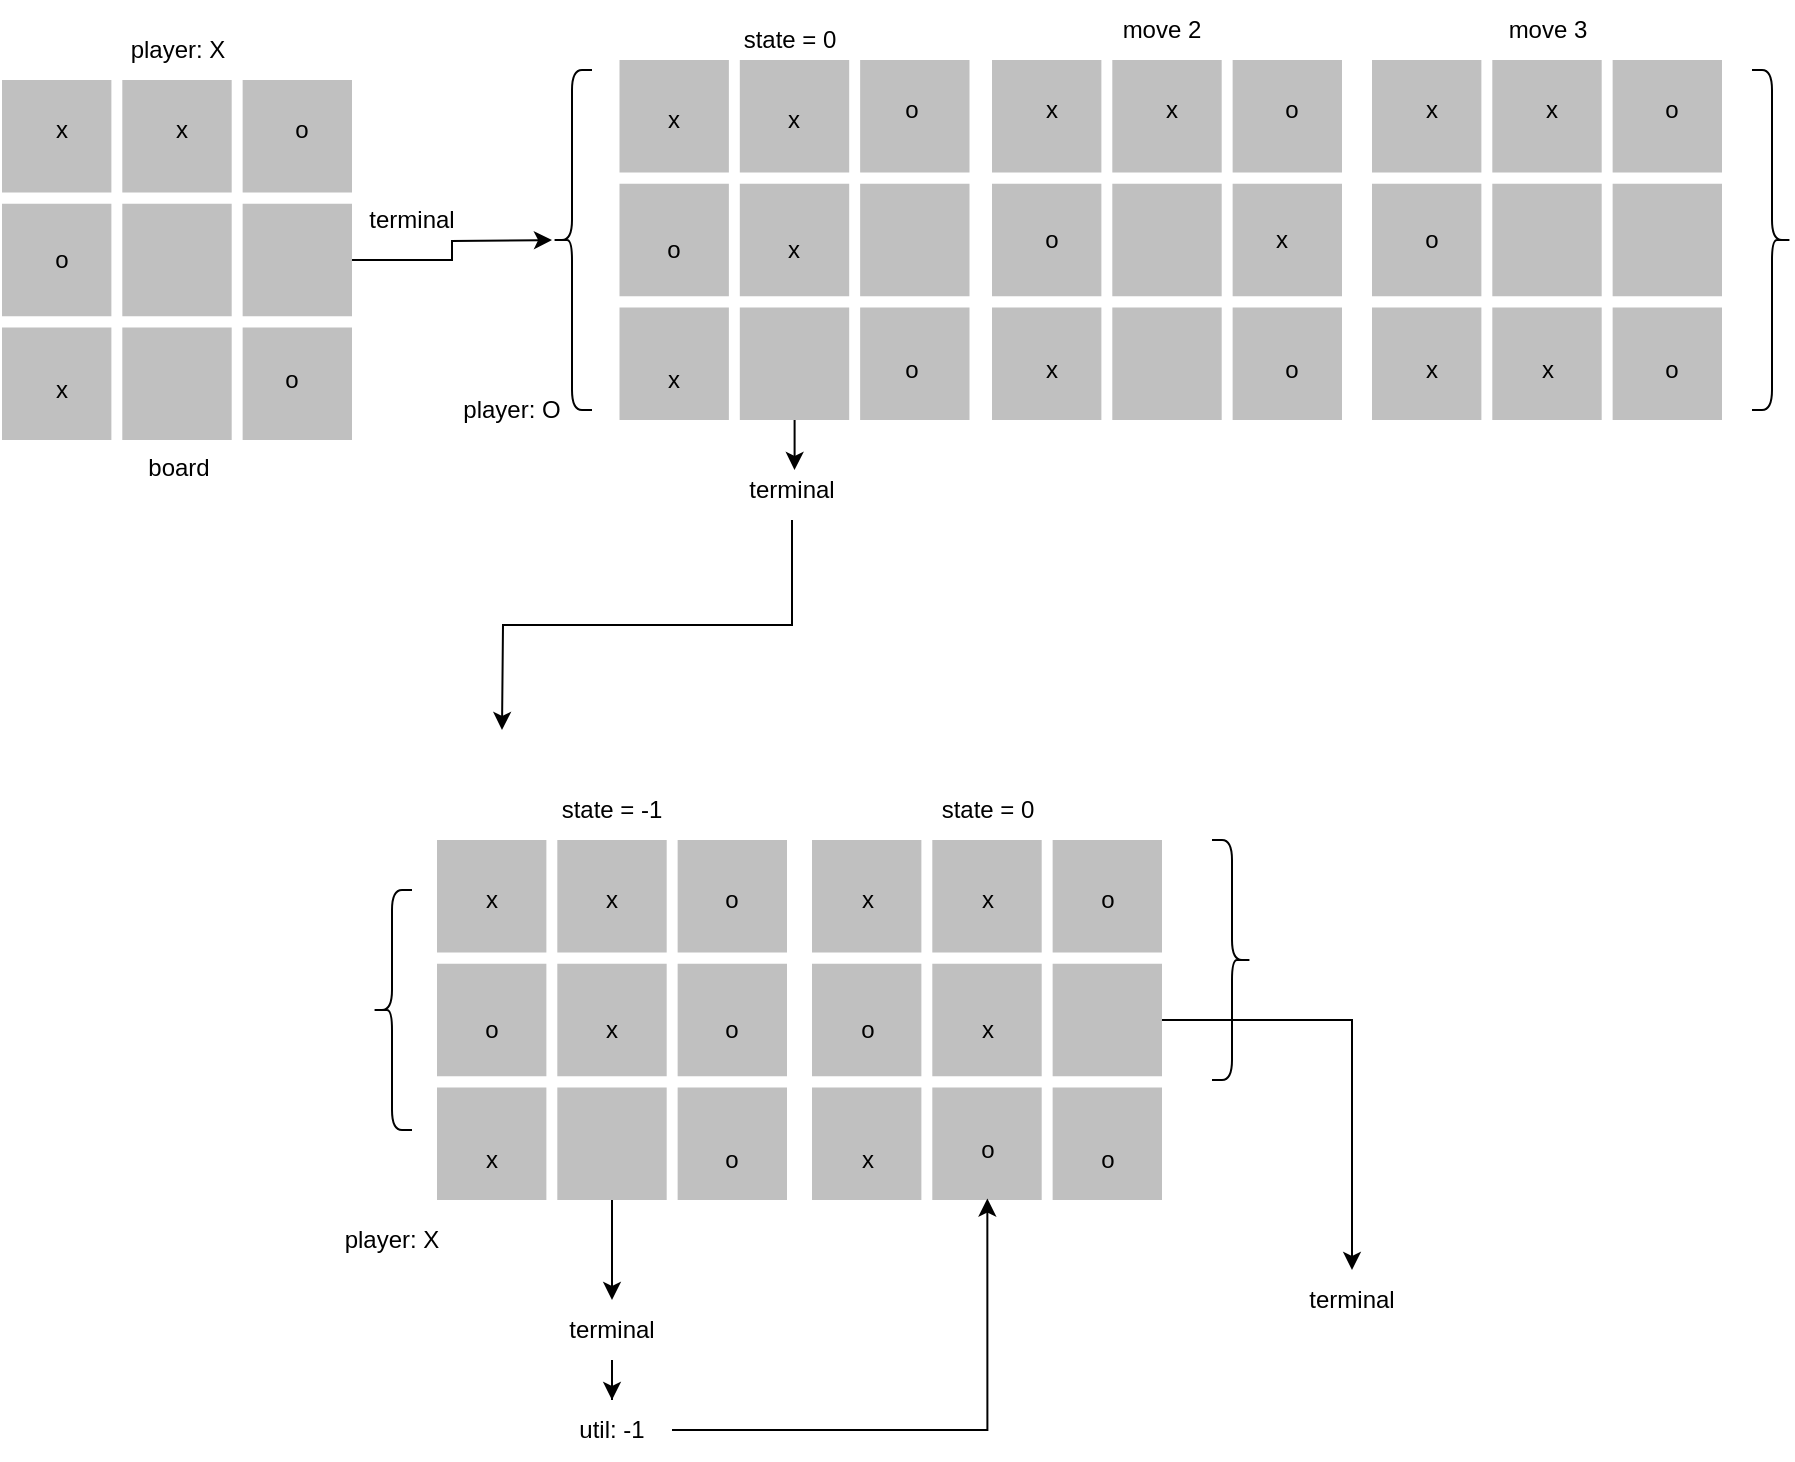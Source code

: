 <mxfile version="26.2.1">
  <diagram name="Page-1" id="LFbDRr5_4vBjDH5NYO4K">
    <mxGraphModel dx="907" dy="1769" grid="1" gridSize="10" guides="1" tooltips="1" connect="1" arrows="1" fold="1" page="1" pageScale="1" pageWidth="827" pageHeight="1169" math="0" shadow="0">
      <root>
        <mxCell id="0" />
        <mxCell id="1" parent="0" />
        <mxCell id="EiX379YbZH6JgzPMB9vZ-17" style="edgeStyle=orthogonalEdgeStyle;rounded=0;orthogonalLoop=1;jettySize=auto;html=1;" edge="1" parent="1" source="EiX379YbZH6JgzPMB9vZ-3">
          <mxGeometry relative="1" as="geometry">
            <mxPoint x="280" y="100" as="targetPoint" />
          </mxGeometry>
        </mxCell>
        <mxCell id="EiX379YbZH6JgzPMB9vZ-3" value="board" style="html=1;verticalLabelPosition=bottom;labelBackgroundColor=#ffffff;verticalAlign=top;shadow=0;dashed=0;strokeWidth=1;shape=mxgraph.ios7ui.iconGrid;fillColor=#c0c0c0;gridSize=3,3;" vertex="1" parent="1">
          <mxGeometry x="5" y="20" width="175" height="180" as="geometry" />
        </mxCell>
        <mxCell id="EiX379YbZH6JgzPMB9vZ-4" value="x" style="text;strokeColor=none;align=center;fillColor=none;html=1;verticalAlign=middle;whiteSpace=wrap;rounded=0;" vertex="1" parent="1">
          <mxGeometry x="65" y="30" width="60" height="30" as="geometry" />
        </mxCell>
        <mxCell id="EiX379YbZH6JgzPMB9vZ-5" value="x" style="text;strokeColor=none;align=center;fillColor=none;html=1;verticalAlign=middle;whiteSpace=wrap;rounded=0;" vertex="1" parent="1">
          <mxGeometry x="5" y="30" width="60" height="30" as="geometry" />
        </mxCell>
        <mxCell id="EiX379YbZH6JgzPMB9vZ-6" value="o" style="text;strokeColor=none;align=center;fillColor=none;html=1;verticalAlign=middle;whiteSpace=wrap;rounded=0;" vertex="1" parent="1">
          <mxGeometry x="125" y="30" width="60" height="30" as="geometry" />
        </mxCell>
        <mxCell id="EiX379YbZH6JgzPMB9vZ-7" value="o" style="text;strokeColor=none;align=center;fillColor=none;html=1;verticalAlign=middle;whiteSpace=wrap;rounded=0;" vertex="1" parent="1">
          <mxGeometry x="5" y="85" width="60" height="50" as="geometry" />
        </mxCell>
        <mxCell id="EiX379YbZH6JgzPMB9vZ-8" value="x" style="text;strokeColor=none;align=center;fillColor=none;html=1;verticalAlign=middle;whiteSpace=wrap;rounded=0;" vertex="1" parent="1">
          <mxGeometry x="5" y="160" width="60" height="30" as="geometry" />
        </mxCell>
        <mxCell id="EiX379YbZH6JgzPMB9vZ-9" value="o" style="text;strokeColor=none;align=center;fillColor=none;html=1;verticalAlign=middle;whiteSpace=wrap;rounded=0;" vertex="1" parent="1">
          <mxGeometry x="120" y="155" width="60" height="30" as="geometry" />
        </mxCell>
        <mxCell id="EiX379YbZH6JgzPMB9vZ-63" style="edgeStyle=orthogonalEdgeStyle;rounded=0;orthogonalLoop=1;jettySize=auto;html=1;exitX=0.5;exitY=1;exitDx=0;exitDy=0;" edge="1" parent="1" source="EiX379YbZH6JgzPMB9vZ-64">
          <mxGeometry relative="1" as="geometry">
            <mxPoint x="255" y="345" as="targetPoint" />
            <mxPoint x="315.0" y="300" as="sourcePoint" />
          </mxGeometry>
        </mxCell>
        <mxCell id="EiX379YbZH6JgzPMB9vZ-10" value="" style="html=1;verticalLabelPosition=bottom;labelBackgroundColor=#ffffff;verticalAlign=top;shadow=0;dashed=0;strokeWidth=1;shape=mxgraph.ios7ui.iconGrid;fillColor=#c0c0c0;gridSize=3,3;" vertex="1" parent="1">
          <mxGeometry x="313.75" y="10" width="175" height="180" as="geometry" />
        </mxCell>
        <mxCell id="EiX379YbZH6JgzPMB9vZ-11" value="x" style="text;strokeColor=none;align=center;fillColor=none;html=1;verticalAlign=middle;whiteSpace=wrap;rounded=0;" vertex="1" parent="1">
          <mxGeometry x="371.25" y="25" width="60" height="30" as="geometry" />
        </mxCell>
        <mxCell id="EiX379YbZH6JgzPMB9vZ-12" value="x" style="text;strokeColor=none;align=center;fillColor=none;html=1;verticalAlign=middle;whiteSpace=wrap;rounded=0;" vertex="1" parent="1">
          <mxGeometry x="311.25" y="25" width="60" height="30" as="geometry" />
        </mxCell>
        <mxCell id="EiX379YbZH6JgzPMB9vZ-13" value="o" style="text;strokeColor=none;align=center;fillColor=none;html=1;verticalAlign=middle;whiteSpace=wrap;rounded=0;" vertex="1" parent="1">
          <mxGeometry x="430" y="20" width="60" height="30" as="geometry" />
        </mxCell>
        <mxCell id="EiX379YbZH6JgzPMB9vZ-14" value="o" style="text;strokeColor=none;align=center;fillColor=none;html=1;verticalAlign=middle;whiteSpace=wrap;rounded=0;" vertex="1" parent="1">
          <mxGeometry x="311.25" y="80" width="60" height="50" as="geometry" />
        </mxCell>
        <mxCell id="EiX379YbZH6JgzPMB9vZ-15" value="x" style="text;strokeColor=none;align=center;fillColor=none;html=1;verticalAlign=middle;whiteSpace=wrap;rounded=0;" vertex="1" parent="1">
          <mxGeometry x="311.25" y="155" width="60" height="30" as="geometry" />
        </mxCell>
        <mxCell id="EiX379YbZH6JgzPMB9vZ-16" value="o" style="text;strokeColor=none;align=center;fillColor=none;html=1;verticalAlign=middle;whiteSpace=wrap;rounded=0;" vertex="1" parent="1">
          <mxGeometry x="430" y="150" width="60" height="30" as="geometry" />
        </mxCell>
        <mxCell id="EiX379YbZH6JgzPMB9vZ-18" value="x" style="text;strokeColor=none;align=center;fillColor=none;html=1;verticalAlign=middle;whiteSpace=wrap;rounded=0;" vertex="1" parent="1">
          <mxGeometry x="371.25" y="90" width="60" height="30" as="geometry" />
        </mxCell>
        <mxCell id="EiX379YbZH6JgzPMB9vZ-19" value="&lt;font style=&quot;color: light-dark(rgb(0, 0, 0), rgb(204, 0, 0));&quot;&gt;terminal&lt;/font&gt;" style="text;strokeColor=none;align=center;fillColor=none;html=1;verticalAlign=middle;whiteSpace=wrap;rounded=0;" vertex="1" parent="1">
          <mxGeometry x="180" y="75" width="60" height="30" as="geometry" />
        </mxCell>
        <mxCell id="EiX379YbZH6JgzPMB9vZ-20" value="" style="shape=curlyBracket;whiteSpace=wrap;html=1;rounded=1;labelPosition=left;verticalLabelPosition=middle;align=right;verticalAlign=middle;size=0.5;" vertex="1" parent="1">
          <mxGeometry x="280" y="15" width="20" height="170" as="geometry" />
        </mxCell>
        <mxCell id="EiX379YbZH6JgzPMB9vZ-21" value="" style="html=1;verticalLabelPosition=bottom;labelBackgroundColor=#ffffff;verticalAlign=top;shadow=0;dashed=0;strokeWidth=1;shape=mxgraph.ios7ui.iconGrid;fillColor=#c0c0c0;gridSize=3,3;" vertex="1" parent="1">
          <mxGeometry x="500" y="10" width="175" height="180" as="geometry" />
        </mxCell>
        <mxCell id="EiX379YbZH6JgzPMB9vZ-22" value="x" style="text;strokeColor=none;align=center;fillColor=none;html=1;verticalAlign=middle;whiteSpace=wrap;rounded=0;" vertex="1" parent="1">
          <mxGeometry x="560" y="20" width="60" height="30" as="geometry" />
        </mxCell>
        <mxCell id="EiX379YbZH6JgzPMB9vZ-23" value="x" style="text;strokeColor=none;align=center;fillColor=none;html=1;verticalAlign=middle;whiteSpace=wrap;rounded=0;" vertex="1" parent="1">
          <mxGeometry x="500" y="20" width="60" height="30" as="geometry" />
        </mxCell>
        <mxCell id="EiX379YbZH6JgzPMB9vZ-24" value="o" style="text;strokeColor=none;align=center;fillColor=none;html=1;verticalAlign=middle;whiteSpace=wrap;rounded=0;" vertex="1" parent="1">
          <mxGeometry x="620" y="20" width="60" height="30" as="geometry" />
        </mxCell>
        <mxCell id="EiX379YbZH6JgzPMB9vZ-25" value="o" style="text;strokeColor=none;align=center;fillColor=none;html=1;verticalAlign=middle;whiteSpace=wrap;rounded=0;" vertex="1" parent="1">
          <mxGeometry x="500" y="75" width="60" height="50" as="geometry" />
        </mxCell>
        <mxCell id="EiX379YbZH6JgzPMB9vZ-26" value="x" style="text;strokeColor=none;align=center;fillColor=none;html=1;verticalAlign=middle;whiteSpace=wrap;rounded=0;" vertex="1" parent="1">
          <mxGeometry x="500" y="150" width="60" height="30" as="geometry" />
        </mxCell>
        <mxCell id="EiX379YbZH6JgzPMB9vZ-27" value="o" style="text;strokeColor=none;align=center;fillColor=none;html=1;verticalAlign=middle;whiteSpace=wrap;rounded=0;" vertex="1" parent="1">
          <mxGeometry x="620" y="150" width="60" height="30" as="geometry" />
        </mxCell>
        <mxCell id="EiX379YbZH6JgzPMB9vZ-28" value="x" style="text;strokeColor=none;align=center;fillColor=none;html=1;verticalAlign=middle;whiteSpace=wrap;rounded=0;" vertex="1" parent="1">
          <mxGeometry x="615" y="85" width="60" height="30" as="geometry" />
        </mxCell>
        <mxCell id="EiX379YbZH6JgzPMB9vZ-46" value="" style="html=1;verticalLabelPosition=bottom;labelBackgroundColor=#ffffff;verticalAlign=top;shadow=0;dashed=0;strokeWidth=1;shape=mxgraph.ios7ui.iconGrid;fillColor=#c0c0c0;gridSize=3,3;" vertex="1" parent="1">
          <mxGeometry x="690" y="10" width="175" height="180" as="geometry" />
        </mxCell>
        <mxCell id="EiX379YbZH6JgzPMB9vZ-47" value="x" style="text;strokeColor=none;align=center;fillColor=none;html=1;verticalAlign=middle;whiteSpace=wrap;rounded=0;" vertex="1" parent="1">
          <mxGeometry x="750" y="20" width="60" height="30" as="geometry" />
        </mxCell>
        <mxCell id="EiX379YbZH6JgzPMB9vZ-48" value="x" style="text;strokeColor=none;align=center;fillColor=none;html=1;verticalAlign=middle;whiteSpace=wrap;rounded=0;" vertex="1" parent="1">
          <mxGeometry x="690" y="20" width="60" height="30" as="geometry" />
        </mxCell>
        <mxCell id="EiX379YbZH6JgzPMB9vZ-49" value="o" style="text;strokeColor=none;align=center;fillColor=none;html=1;verticalAlign=middle;whiteSpace=wrap;rounded=0;" vertex="1" parent="1">
          <mxGeometry x="810" y="20" width="60" height="30" as="geometry" />
        </mxCell>
        <mxCell id="EiX379YbZH6JgzPMB9vZ-50" value="o" style="text;strokeColor=none;align=center;fillColor=none;html=1;verticalAlign=middle;whiteSpace=wrap;rounded=0;" vertex="1" parent="1">
          <mxGeometry x="690" y="75" width="60" height="50" as="geometry" />
        </mxCell>
        <mxCell id="EiX379YbZH6JgzPMB9vZ-51" value="x" style="text;strokeColor=none;align=center;fillColor=none;html=1;verticalAlign=middle;whiteSpace=wrap;rounded=0;" vertex="1" parent="1">
          <mxGeometry x="690" y="150" width="60" height="30" as="geometry" />
        </mxCell>
        <mxCell id="EiX379YbZH6JgzPMB9vZ-52" value="o" style="text;strokeColor=none;align=center;fillColor=none;html=1;verticalAlign=middle;whiteSpace=wrap;rounded=0;" vertex="1" parent="1">
          <mxGeometry x="810" y="150" width="60" height="30" as="geometry" />
        </mxCell>
        <mxCell id="EiX379YbZH6JgzPMB9vZ-53" value="x" style="text;strokeColor=none;align=center;fillColor=none;html=1;verticalAlign=middle;whiteSpace=wrap;rounded=0;" vertex="1" parent="1">
          <mxGeometry x="747.5" y="150" width="60" height="30" as="geometry" />
        </mxCell>
        <mxCell id="EiX379YbZH6JgzPMB9vZ-54" value="" style="shape=curlyBracket;whiteSpace=wrap;html=1;rounded=1;flipH=1;labelPosition=right;verticalLabelPosition=middle;align=left;verticalAlign=middle;" vertex="1" parent="1">
          <mxGeometry x="880" y="15" width="20" height="170" as="geometry" />
        </mxCell>
        <mxCell id="EiX379YbZH6JgzPMB9vZ-55" value="player: X" style="text;strokeColor=none;align=center;fillColor=none;html=1;verticalAlign=middle;whiteSpace=wrap;rounded=0;" vertex="1" parent="1">
          <mxGeometry x="62.5" y="-10" width="60" height="30" as="geometry" />
        </mxCell>
        <mxCell id="EiX379YbZH6JgzPMB9vZ-56" value="player: O" style="text;strokeColor=none;align=center;fillColor=none;html=1;verticalAlign=middle;whiteSpace=wrap;rounded=0;" vertex="1" parent="1">
          <mxGeometry x="230" y="170" width="60" height="30" as="geometry" />
        </mxCell>
        <mxCell id="EiX379YbZH6JgzPMB9vZ-60" value="state = 0" style="text;strokeColor=none;align=center;fillColor=none;html=1;verticalAlign=middle;whiteSpace=wrap;rounded=0;" vertex="1" parent="1">
          <mxGeometry x="368.75" y="-15" width="60" height="30" as="geometry" />
        </mxCell>
        <mxCell id="EiX379YbZH6JgzPMB9vZ-61" value="move 2" style="text;strokeColor=none;align=center;fillColor=none;html=1;verticalAlign=middle;whiteSpace=wrap;rounded=0;" vertex="1" parent="1">
          <mxGeometry x="555" y="-20" width="60" height="30" as="geometry" />
        </mxCell>
        <mxCell id="EiX379YbZH6JgzPMB9vZ-62" value="move 3" style="text;strokeColor=none;align=center;fillColor=none;html=1;verticalAlign=middle;whiteSpace=wrap;rounded=0;" vertex="1" parent="1">
          <mxGeometry x="747.5" y="-20" width="60" height="30" as="geometry" />
        </mxCell>
        <mxCell id="EiX379YbZH6JgzPMB9vZ-66" value="" style="edgeStyle=orthogonalEdgeStyle;rounded=0;orthogonalLoop=1;jettySize=auto;html=1;" edge="1" parent="1" source="EiX379YbZH6JgzPMB9vZ-10">
          <mxGeometry relative="1" as="geometry">
            <mxPoint x="401.25" y="215" as="targetPoint" />
            <mxPoint x="399.25" y="195" as="sourcePoint" />
          </mxGeometry>
        </mxCell>
        <mxCell id="EiX379YbZH6JgzPMB9vZ-64" value="&lt;font style=&quot;color: light-dark(rgb(0, 0, 0), rgb(204, 0, 0));&quot;&gt;terminal&lt;/font&gt;" style="text;strokeColor=none;align=center;fillColor=none;html=1;verticalAlign=middle;whiteSpace=wrap;rounded=0;" vertex="1" parent="1">
          <mxGeometry x="370" y="210" width="60" height="30" as="geometry" />
        </mxCell>
        <mxCell id="EiX379YbZH6JgzPMB9vZ-91" value="" style="edgeStyle=orthogonalEdgeStyle;rounded=0;orthogonalLoop=1;jettySize=auto;html=1;" edge="1" parent="1" source="EiX379YbZH6JgzPMB9vZ-69">
          <mxGeometry relative="1" as="geometry">
            <mxPoint x="310" y="630" as="targetPoint" />
          </mxGeometry>
        </mxCell>
        <mxCell id="EiX379YbZH6JgzPMB9vZ-69" value="" style="html=1;verticalLabelPosition=bottom;labelBackgroundColor=#ffffff;verticalAlign=top;shadow=0;dashed=0;strokeWidth=1;shape=mxgraph.ios7ui.iconGrid;fillColor=#c0c0c0;gridSize=3,3;" vertex="1" parent="1">
          <mxGeometry x="222.5" y="400" width="175" height="180" as="geometry" />
        </mxCell>
        <mxCell id="EiX379YbZH6JgzPMB9vZ-70" value="x" style="text;strokeColor=none;align=center;fillColor=none;html=1;verticalAlign=middle;whiteSpace=wrap;rounded=0;" vertex="1" parent="1">
          <mxGeometry x="280" y="415" width="60" height="30" as="geometry" />
        </mxCell>
        <mxCell id="EiX379YbZH6JgzPMB9vZ-71" value="x" style="text;strokeColor=none;align=center;fillColor=none;html=1;verticalAlign=middle;whiteSpace=wrap;rounded=0;" vertex="1" parent="1">
          <mxGeometry x="220" y="415" width="60" height="30" as="geometry" />
        </mxCell>
        <mxCell id="EiX379YbZH6JgzPMB9vZ-72" value="o" style="text;strokeColor=none;align=center;fillColor=none;html=1;verticalAlign=middle;whiteSpace=wrap;rounded=0;" vertex="1" parent="1">
          <mxGeometry x="340" y="415" width="60" height="30" as="geometry" />
        </mxCell>
        <mxCell id="EiX379YbZH6JgzPMB9vZ-73" value="o" style="text;strokeColor=none;align=center;fillColor=none;html=1;verticalAlign=middle;whiteSpace=wrap;rounded=0;" vertex="1" parent="1">
          <mxGeometry x="220" y="470" width="60" height="50" as="geometry" />
        </mxCell>
        <mxCell id="EiX379YbZH6JgzPMB9vZ-74" value="x" style="text;strokeColor=none;align=center;fillColor=none;html=1;verticalAlign=middle;whiteSpace=wrap;rounded=0;" vertex="1" parent="1">
          <mxGeometry x="220" y="545" width="60" height="30" as="geometry" />
        </mxCell>
        <mxCell id="EiX379YbZH6JgzPMB9vZ-75" value="o" style="text;strokeColor=none;align=center;fillColor=none;html=1;verticalAlign=middle;whiteSpace=wrap;rounded=0;" vertex="1" parent="1">
          <mxGeometry x="340" y="545" width="60" height="30" as="geometry" />
        </mxCell>
        <mxCell id="EiX379YbZH6JgzPMB9vZ-76" value="x" style="text;strokeColor=none;align=center;fillColor=none;html=1;verticalAlign=middle;whiteSpace=wrap;rounded=0;" vertex="1" parent="1">
          <mxGeometry x="280" y="480" width="60" height="30" as="geometry" />
        </mxCell>
        <mxCell id="EiX379YbZH6JgzPMB9vZ-77" value="" style="html=1;verticalLabelPosition=bottom;labelBackgroundColor=#ffffff;verticalAlign=top;shadow=0;dashed=0;strokeWidth=1;shape=mxgraph.ios7ui.iconGrid;fillColor=#c0c0c0;gridSize=3,3;" vertex="1" parent="1">
          <mxGeometry x="410" y="400" width="175" height="180" as="geometry" />
        </mxCell>
        <mxCell id="EiX379YbZH6JgzPMB9vZ-78" value="x" style="text;strokeColor=none;align=center;fillColor=none;html=1;verticalAlign=middle;whiteSpace=wrap;rounded=0;" vertex="1" parent="1">
          <mxGeometry x="467.5" y="415" width="60" height="30" as="geometry" />
        </mxCell>
        <mxCell id="EiX379YbZH6JgzPMB9vZ-79" value="x" style="text;strokeColor=none;align=center;fillColor=none;html=1;verticalAlign=middle;whiteSpace=wrap;rounded=0;" vertex="1" parent="1">
          <mxGeometry x="407.5" y="415" width="60" height="30" as="geometry" />
        </mxCell>
        <mxCell id="EiX379YbZH6JgzPMB9vZ-80" value="o" style="text;strokeColor=none;align=center;fillColor=none;html=1;verticalAlign=middle;whiteSpace=wrap;rounded=0;" vertex="1" parent="1">
          <mxGeometry x="527.5" y="415" width="60" height="30" as="geometry" />
        </mxCell>
        <mxCell id="EiX379YbZH6JgzPMB9vZ-81" value="o" style="text;strokeColor=none;align=center;fillColor=none;html=1;verticalAlign=middle;whiteSpace=wrap;rounded=0;" vertex="1" parent="1">
          <mxGeometry x="407.5" y="470" width="60" height="50" as="geometry" />
        </mxCell>
        <mxCell id="EiX379YbZH6JgzPMB9vZ-82" value="x" style="text;strokeColor=none;align=center;fillColor=none;html=1;verticalAlign=middle;whiteSpace=wrap;rounded=0;" vertex="1" parent="1">
          <mxGeometry x="407.5" y="545" width="60" height="30" as="geometry" />
        </mxCell>
        <mxCell id="EiX379YbZH6JgzPMB9vZ-83" value="o" style="text;strokeColor=none;align=center;fillColor=none;html=1;verticalAlign=middle;whiteSpace=wrap;rounded=0;" vertex="1" parent="1">
          <mxGeometry x="527.5" y="545" width="60" height="30" as="geometry" />
        </mxCell>
        <mxCell id="EiX379YbZH6JgzPMB9vZ-84" value="x" style="text;strokeColor=none;align=center;fillColor=none;html=1;verticalAlign=middle;whiteSpace=wrap;rounded=0;" vertex="1" parent="1">
          <mxGeometry x="467.5" y="480" width="60" height="30" as="geometry" />
        </mxCell>
        <mxCell id="EiX379YbZH6JgzPMB9vZ-85" value="o" style="text;strokeColor=none;align=center;fillColor=none;html=1;verticalAlign=middle;whiteSpace=wrap;rounded=0;" vertex="1" parent="1">
          <mxGeometry x="340" y="480" width="60" height="30" as="geometry" />
        </mxCell>
        <mxCell id="EiX379YbZH6JgzPMB9vZ-86" value="o" style="text;strokeColor=none;align=center;fillColor=none;html=1;verticalAlign=middle;whiteSpace=wrap;rounded=0;" vertex="1" parent="1">
          <mxGeometry x="467.5" y="540" width="60" height="30" as="geometry" />
        </mxCell>
        <mxCell id="EiX379YbZH6JgzPMB9vZ-87" value="" style="shape=curlyBracket;whiteSpace=wrap;html=1;rounded=1;labelPosition=left;verticalLabelPosition=middle;align=right;verticalAlign=middle;" vertex="1" parent="1">
          <mxGeometry x="190" y="425" width="20" height="120" as="geometry" />
        </mxCell>
        <mxCell id="EiX379YbZH6JgzPMB9vZ-88" value="" style="shape=curlyBracket;whiteSpace=wrap;html=1;rounded=1;flipH=1;labelPosition=right;verticalLabelPosition=middle;align=left;verticalAlign=middle;" vertex="1" parent="1">
          <mxGeometry x="610" y="400" width="20" height="120" as="geometry" />
        </mxCell>
        <mxCell id="EiX379YbZH6JgzPMB9vZ-89" value="player: X" style="text;strokeColor=none;align=center;fillColor=none;html=1;verticalAlign=middle;whiteSpace=wrap;rounded=0;" vertex="1" parent="1">
          <mxGeometry x="170" y="585" width="60" height="30" as="geometry" />
        </mxCell>
        <mxCell id="EiX379YbZH6JgzPMB9vZ-94" style="edgeStyle=orthogonalEdgeStyle;rounded=0;orthogonalLoop=1;jettySize=auto;html=1;" edge="1" parent="1" source="EiX379YbZH6JgzPMB9vZ-92" target="EiX379YbZH6JgzPMB9vZ-93">
          <mxGeometry relative="1" as="geometry" />
        </mxCell>
        <mxCell id="EiX379YbZH6JgzPMB9vZ-92" value="&lt;font style=&quot;color: light-dark(rgb(0, 0, 0), rgb(0, 204, 0));&quot;&gt;terminal&lt;/font&gt;" style="text;strokeColor=none;align=center;fillColor=none;html=1;verticalAlign=middle;whiteSpace=wrap;rounded=0;" vertex="1" parent="1">
          <mxGeometry x="280" y="630" width="60" height="30" as="geometry" />
        </mxCell>
        <mxCell id="EiX379YbZH6JgzPMB9vZ-93" value="util: -1" style="text;strokeColor=none;align=center;fillColor=none;html=1;verticalAlign=middle;whiteSpace=wrap;rounded=0;" vertex="1" parent="1">
          <mxGeometry x="280" y="680" width="60" height="30" as="geometry" />
        </mxCell>
        <mxCell id="EiX379YbZH6JgzPMB9vZ-95" style="edgeStyle=orthogonalEdgeStyle;rounded=0;orthogonalLoop=1;jettySize=auto;html=1;entryX=0.501;entryY=0.996;entryDx=0;entryDy=0;entryPerimeter=0;" edge="1" parent="1" source="EiX379YbZH6JgzPMB9vZ-93" target="EiX379YbZH6JgzPMB9vZ-77">
          <mxGeometry relative="1" as="geometry" />
        </mxCell>
        <mxCell id="EiX379YbZH6JgzPMB9vZ-98" value="" style="edgeStyle=orthogonalEdgeStyle;rounded=0;orthogonalLoop=1;jettySize=auto;html=1;" edge="1" parent="1" source="EiX379YbZH6JgzPMB9vZ-77" target="EiX379YbZH6JgzPMB9vZ-97">
          <mxGeometry relative="1" as="geometry">
            <mxPoint x="650" y="600" as="targetPoint" />
            <mxPoint x="585" y="490" as="sourcePoint" />
          </mxGeometry>
        </mxCell>
        <mxCell id="EiX379YbZH6JgzPMB9vZ-97" value="&lt;font style=&quot;color: light-dark(rgb(0, 0, 0), rgb(204, 0, 0));&quot;&gt;terminal&lt;/font&gt;" style="text;strokeColor=none;align=center;fillColor=none;html=1;verticalAlign=middle;whiteSpace=wrap;rounded=0;" vertex="1" parent="1">
          <mxGeometry x="650" y="615" width="60" height="30" as="geometry" />
        </mxCell>
        <mxCell id="EiX379YbZH6JgzPMB9vZ-99" value="state = -1" style="text;strokeColor=none;align=center;fillColor=none;html=1;verticalAlign=middle;whiteSpace=wrap;rounded=0;" vertex="1" parent="1">
          <mxGeometry x="280" y="370" width="60" height="30" as="geometry" />
        </mxCell>
        <mxCell id="EiX379YbZH6JgzPMB9vZ-100" value="state = 0" style="text;strokeColor=none;align=center;fillColor=none;html=1;verticalAlign=middle;whiteSpace=wrap;rounded=0;" vertex="1" parent="1">
          <mxGeometry x="467.5" y="370" width="60" height="30" as="geometry" />
        </mxCell>
      </root>
    </mxGraphModel>
  </diagram>
</mxfile>

